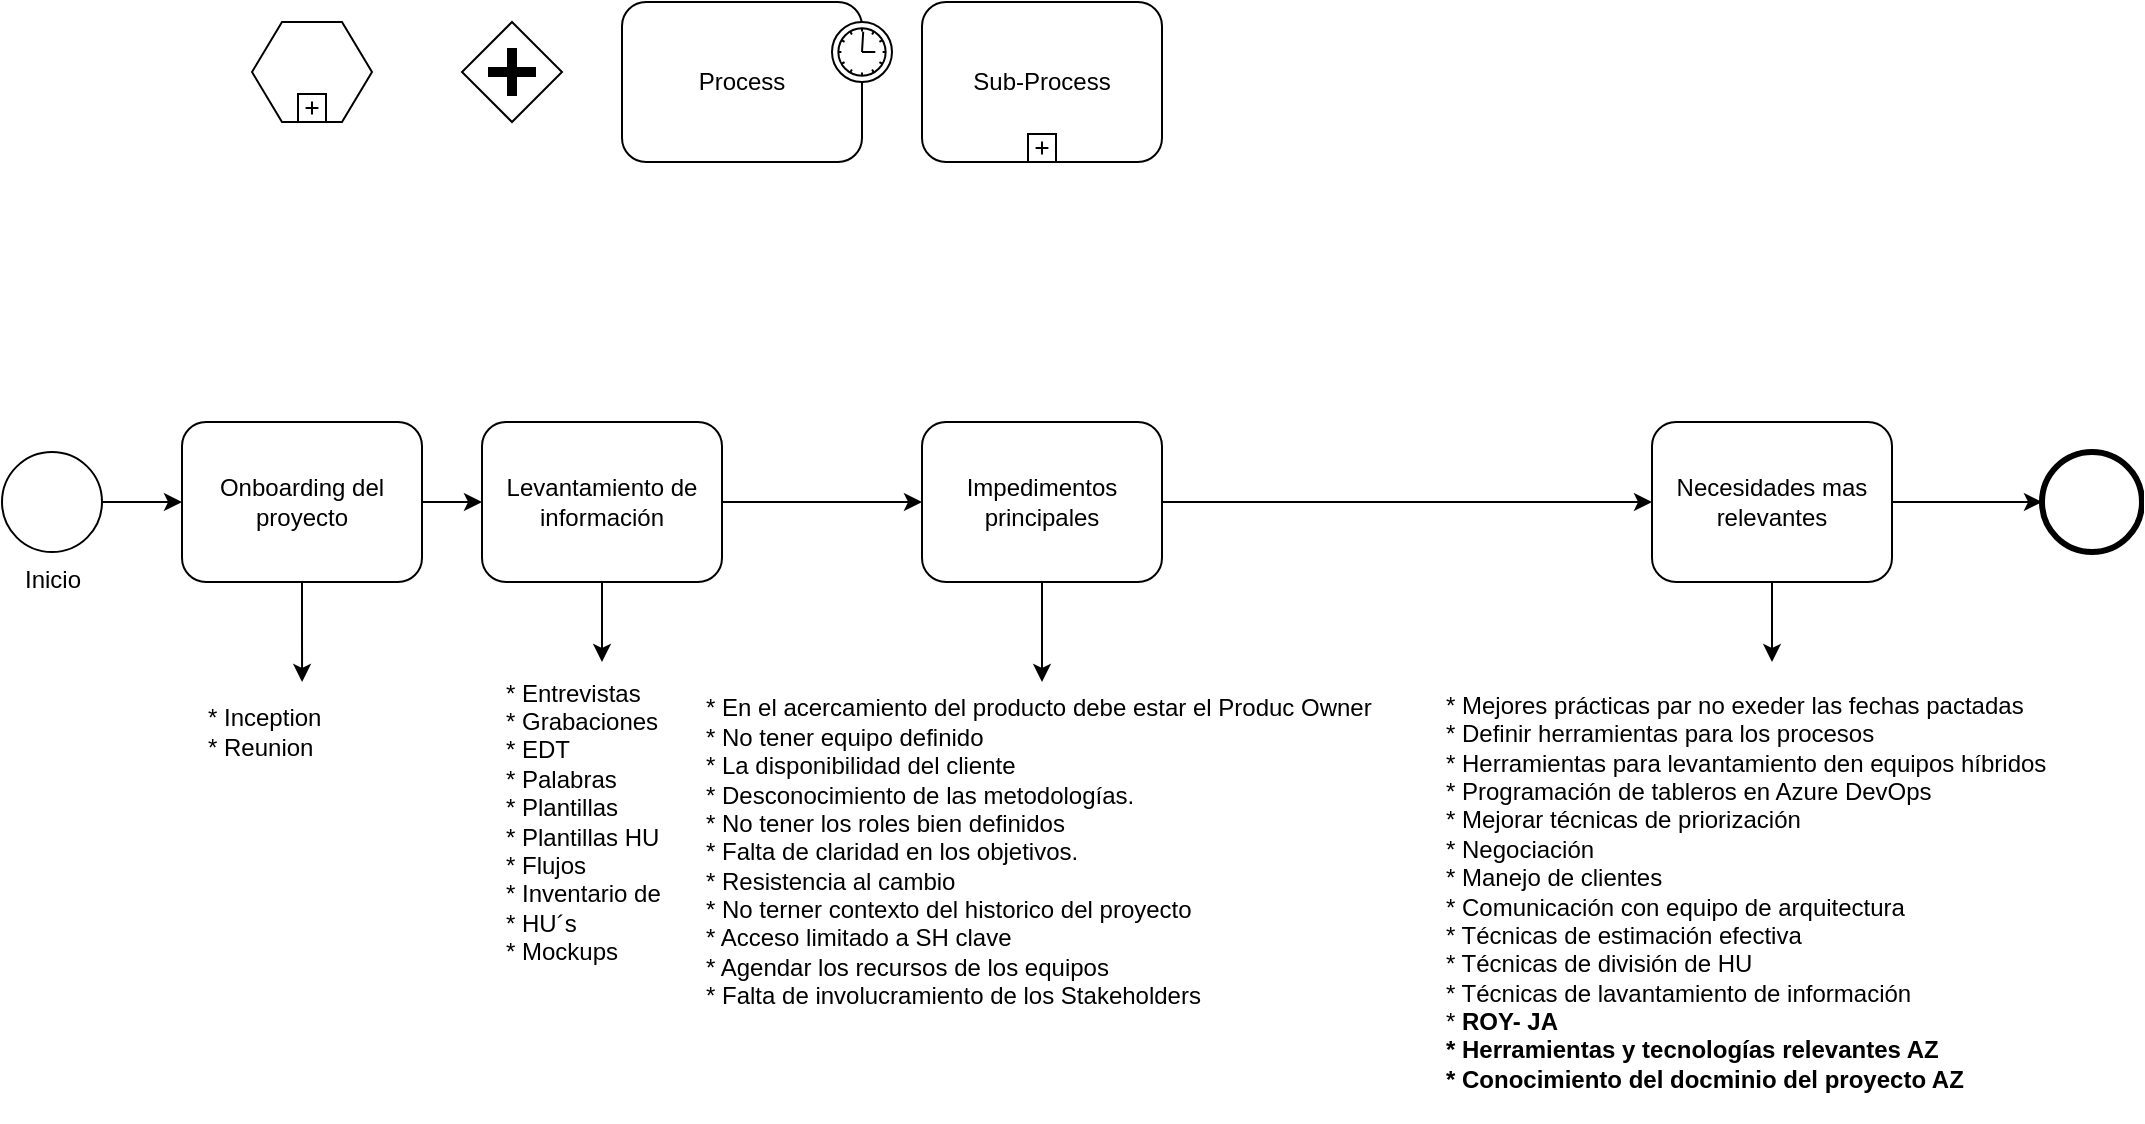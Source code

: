 <mxfile version="24.0.5" type="github">
  <diagram name="Page-1" id="2a216829-ef6e-dabb-86c1-c78162f3ba2b">
    <mxGraphModel dx="1050" dy="522" grid="1" gridSize="10" guides="1" tooltips="1" connect="1" arrows="1" fold="1" page="1" pageScale="1" pageWidth="850" pageHeight="1100" background="none" math="0" shadow="0">
      <root>
        <mxCell id="0" />
        <mxCell id="1" parent="0" />
        <mxCell id="7a84cebc1def654-1" value="Inicio" style="shape=mxgraph.bpmn.shape;html=1;verticalLabelPosition=bottom;labelBackgroundColor=#ffffff;verticalAlign=top;perimeter=ellipsePerimeter;outline=standard;symbol=general;" parent="1" vertex="1">
          <mxGeometry x="180" y="265" width="50" height="50" as="geometry" />
        </mxCell>
        <mxCell id="HhnjDnrRHoJhrcMX9eX--3" value="" style="edgeStyle=orthogonalEdgeStyle;rounded=0;orthogonalLoop=1;jettySize=auto;html=1;" edge="1" parent="1" source="7a84cebc1def654-2" target="XPibh4w8N29Os2AbqoBM-4">
          <mxGeometry relative="1" as="geometry" />
        </mxCell>
        <mxCell id="7a84cebc1def654-2" value="Onboarding del proyecto" style="shape=ext;rounded=1;html=1;whiteSpace=wrap;" parent="1" vertex="1">
          <mxGeometry x="270" y="250" width="120" height="80" as="geometry" />
        </mxCell>
        <mxCell id="b9IbPptkN82zuu75mszw-3" value="" style="edgeStyle=orthogonalEdgeStyle;rounded=0;orthogonalLoop=1;jettySize=auto;html=1;" parent="1" source="7a84cebc1def654-3" target="b9IbPptkN82zuu75mszw-2" edge="1">
          <mxGeometry relative="1" as="geometry" />
        </mxCell>
        <mxCell id="7a84cebc1def654-3" value="Levantamiento de información" style="shape=ext;rounded=1;html=1;whiteSpace=wrap;" parent="1" vertex="1">
          <mxGeometry x="420" y="250" width="120" height="80" as="geometry" />
        </mxCell>
        <mxCell id="7a84cebc1def654-6" value="" style="shape=hexagon;whiteSpace=wrap;html=1;perimeter=hexagonPerimeter;" parent="1" vertex="1">
          <mxGeometry x="305" y="50" width="60" height="50" as="geometry" />
        </mxCell>
        <mxCell id="7a84cebc1def654-7" value="" style="html=1;shape=plus;" parent="7a84cebc1def654-6" vertex="1">
          <mxGeometry x="0.5" y="1" width="14" height="14" relative="1" as="geometry">
            <mxPoint x="-7" y="-14" as="offset" />
          </mxGeometry>
        </mxCell>
        <mxCell id="7a84cebc1def654-26" value="" style="shape=mxgraph.bpmn.shape;html=1;verticalLabelPosition=bottom;labelBackgroundColor=#ffffff;verticalAlign=top;perimeter=ellipsePerimeter;outline=end;symbol=general;" parent="1" vertex="1">
          <mxGeometry x="1200" y="265.0" width="50" height="50" as="geometry" />
        </mxCell>
        <mxCell id="7a84cebc1def654-36" style="edgeStyle=orthogonalEdgeStyle;rounded=0;html=1;jettySize=auto;orthogonalLoop=1;" parent="1" source="7a84cebc1def654-1" target="7a84cebc1def654-2" edge="1">
          <mxGeometry relative="1" as="geometry" />
        </mxCell>
        <mxCell id="7a84cebc1def654-39" style="edgeStyle=orthogonalEdgeStyle;rounded=0;html=1;jettySize=auto;orthogonalLoop=1;" parent="1" source="7a84cebc1def654-2" target="7a84cebc1def654-3" edge="1">
          <mxGeometry relative="1" as="geometry" />
        </mxCell>
        <mxCell id="7a84cebc1def654-47" style="edgeStyle=orthogonalEdgeStyle;rounded=0;html=1;jettySize=auto;orthogonalLoop=1;entryX=0.5;entryY=0;entryDx=0;entryDy=0;" parent="1" source="7a84cebc1def654-3" target="XPibh4w8N29Os2AbqoBM-10" edge="1">
          <mxGeometry relative="1" as="geometry">
            <mxPoint x="630" y="370" as="targetPoint" />
          </mxGeometry>
        </mxCell>
        <mxCell id="XPibh4w8N29Os2AbqoBM-4" value="* Inception&lt;div&gt;* Reunion&lt;/div&gt;" style="text;html=1;align=left;verticalAlign=middle;whiteSpace=wrap;rounded=0;" parent="1" vertex="1">
          <mxGeometry x="281.25" y="380" width="97.5" height="50" as="geometry" />
        </mxCell>
        <mxCell id="XPibh4w8N29Os2AbqoBM-5" value="" style="shape=mxgraph.bpmn.shape;html=1;verticalLabelPosition=bottom;labelBackgroundColor=#ffffff;verticalAlign=top;perimeter=rhombusPerimeter;background=gateway;outline=none;symbol=parallelGw;" parent="1" vertex="1">
          <mxGeometry x="410" y="50" width="50" height="50" as="geometry" />
        </mxCell>
        <mxCell id="XPibh4w8N29Os2AbqoBM-6" value="Process" style="html=1;whiteSpace=wrap;rounded=1;" parent="1" vertex="1">
          <mxGeometry x="490" y="40" width="120" height="80" as="geometry" />
        </mxCell>
        <mxCell id="XPibh4w8N29Os2AbqoBM-7" value="" style="shape=mxgraph.bpmn.timer_start;perimeter=ellipsePerimeter;html=1;labelPosition=right;labelBackgroundColor=#ffffff;align=left;" parent="XPibh4w8N29Os2AbqoBM-6" vertex="1">
          <mxGeometry x="1" width="30" height="30" relative="1" as="geometry">
            <mxPoint x="-15" y="10" as="offset" />
          </mxGeometry>
        </mxCell>
        <mxCell id="XPibh4w8N29Os2AbqoBM-8" value="Sub-Process" style="html=1;whiteSpace=wrap;rounded=1;" parent="1" vertex="1">
          <mxGeometry x="640" y="40" width="120" height="80" as="geometry" />
        </mxCell>
        <mxCell id="XPibh4w8N29Os2AbqoBM-9" value="" style="html=1;shape=plus;" parent="XPibh4w8N29Os2AbqoBM-8" vertex="1">
          <mxGeometry x="0.5" y="1" width="14" height="14" relative="1" as="geometry">
            <mxPoint x="-7" y="-14" as="offset" />
          </mxGeometry>
        </mxCell>
        <mxCell id="XPibh4w8N29Os2AbqoBM-10" value="&lt;font style=&quot;vertical-align: inherit;&quot;&gt;&lt;font style=&quot;vertical-align: inherit;&quot;&gt;&lt;font style=&quot;vertical-align: inherit;&quot;&gt;&lt;font style=&quot;vertical-align: inherit;&quot;&gt;&lt;font style=&quot;vertical-align: inherit;&quot;&gt;&lt;font style=&quot;vertical-align: inherit;&quot;&gt;* Entrevistas&lt;/font&gt;&lt;/font&gt;&lt;/font&gt;&lt;/font&gt;&lt;/font&gt;&lt;/font&gt;&lt;div&gt;&lt;font style=&quot;vertical-align: inherit;&quot;&gt;&lt;font style=&quot;vertical-align: inherit;&quot;&gt;&lt;font style=&quot;vertical-align: inherit;&quot;&gt;&lt;font style=&quot;vertical-align: inherit;&quot;&gt;&lt;font style=&quot;vertical-align: inherit;&quot;&gt;&lt;font style=&quot;vertical-align: inherit;&quot;&gt;* Grabaciones&lt;/font&gt;&lt;/font&gt;&lt;/font&gt;&lt;/font&gt;&lt;/font&gt;&lt;/font&gt;&lt;/div&gt;&lt;div&gt;&lt;font style=&quot;vertical-align: inherit;&quot;&gt;&lt;font style=&quot;vertical-align: inherit;&quot;&gt;&lt;font style=&quot;vertical-align: inherit;&quot;&gt;&lt;font style=&quot;vertical-align: inherit;&quot;&gt;&lt;font style=&quot;vertical-align: inherit;&quot;&gt;&lt;font style=&quot;vertical-align: inherit;&quot;&gt;* EDT&lt;/font&gt;&lt;/font&gt;&lt;/font&gt;&lt;/font&gt;&lt;/font&gt;&lt;/font&gt;&lt;/div&gt;&lt;div&gt;&lt;font style=&quot;vertical-align: inherit;&quot;&gt;&lt;font style=&quot;vertical-align: inherit;&quot;&gt;&lt;font style=&quot;vertical-align: inherit;&quot;&gt;&lt;font style=&quot;vertical-align: inherit;&quot;&gt;&lt;font style=&quot;vertical-align: inherit;&quot;&gt;&lt;font style=&quot;vertical-align: inherit;&quot;&gt;* Palabras&amp;nbsp;&lt;/font&gt;&lt;/font&gt;&lt;/font&gt;&lt;/font&gt;&lt;/font&gt;&lt;/font&gt;&lt;/div&gt;&lt;div&gt;&lt;font style=&quot;vertical-align: inherit;&quot;&gt;&lt;font style=&quot;vertical-align: inherit;&quot;&gt;&lt;font style=&quot;vertical-align: inherit;&quot;&gt;&lt;font style=&quot;vertical-align: inherit;&quot;&gt;&lt;font style=&quot;vertical-align: inherit;&quot;&gt;&lt;font style=&quot;vertical-align: inherit;&quot;&gt;* Plantillas&lt;/font&gt;&lt;/font&gt;&lt;/font&gt;&lt;/font&gt;&lt;/font&gt;&lt;/font&gt;&lt;/div&gt;&lt;div&gt;&lt;font style=&quot;vertical-align: inherit;&quot;&gt;&lt;font style=&quot;vertical-align: inherit;&quot;&gt;&lt;font style=&quot;vertical-align: inherit;&quot;&gt;&lt;font style=&quot;vertical-align: inherit;&quot;&gt;&lt;font style=&quot;vertical-align: inherit;&quot;&gt;&lt;font style=&quot;vertical-align: inherit;&quot;&gt;* Plantillas HU&lt;/font&gt;&lt;/font&gt;&lt;/font&gt;&lt;/font&gt;&lt;/font&gt;&lt;/font&gt;&lt;/div&gt;&lt;div&gt;&lt;font style=&quot;vertical-align: inherit;&quot;&gt;&lt;font style=&quot;vertical-align: inherit;&quot;&gt;&lt;font style=&quot;vertical-align: inherit;&quot;&gt;&lt;font style=&quot;vertical-align: inherit;&quot;&gt;&lt;font style=&quot;vertical-align: inherit;&quot;&gt;&lt;font style=&quot;vertical-align: inherit;&quot;&gt;* Flujos&lt;/font&gt;&lt;/font&gt;&lt;/font&gt;&lt;/font&gt;&lt;/font&gt;&lt;/font&gt;&lt;/div&gt;&lt;div&gt;&lt;font style=&quot;vertical-align: inherit;&quot;&gt;&lt;font style=&quot;vertical-align: inherit;&quot;&gt;&lt;font style=&quot;vertical-align: inherit;&quot;&gt;&lt;font style=&quot;vertical-align: inherit;&quot;&gt;&lt;font style=&quot;vertical-align: inherit;&quot;&gt;&lt;font style=&quot;vertical-align: inherit;&quot;&gt;* Inventario de&amp;nbsp;&amp;nbsp;&lt;/font&gt;&lt;/font&gt;&lt;/font&gt;&lt;/font&gt;&lt;/font&gt;&lt;/font&gt;&lt;/div&gt;&lt;div&gt;&lt;font style=&quot;vertical-align: inherit;&quot;&gt;&lt;font style=&quot;vertical-align: inherit;&quot;&gt;&lt;font style=&quot;vertical-align: inherit;&quot;&gt;&lt;font style=&quot;vertical-align: inherit;&quot;&gt;&lt;font style=&quot;vertical-align: inherit;&quot;&gt;&lt;font style=&quot;vertical-align: inherit;&quot;&gt;* HU´s&lt;/font&gt;&lt;/font&gt;&lt;/font&gt;&lt;/font&gt;&lt;/font&gt;&lt;/font&gt;&lt;/div&gt;&lt;div&gt;&lt;font style=&quot;vertical-align: inherit;&quot;&gt;&lt;font style=&quot;vertical-align: inherit;&quot;&gt;&lt;font style=&quot;vertical-align: inherit;&quot;&gt;&lt;font style=&quot;vertical-align: inherit;&quot;&gt;&lt;font style=&quot;vertical-align: inherit;&quot;&gt;&lt;font style=&quot;vertical-align: inherit;&quot;&gt;&lt;font style=&quot;vertical-align: inherit;&quot;&gt;&lt;font style=&quot;vertical-align: inherit;&quot;&gt;* Mockups&lt;/font&gt;&lt;/font&gt;&lt;/font&gt;&lt;/font&gt;&lt;/font&gt;&lt;/font&gt;&lt;/font&gt;&lt;/font&gt;&lt;/div&gt;" style="text;html=1;align=left;verticalAlign=middle;whiteSpace=wrap;rounded=0;" parent="1" vertex="1">
          <mxGeometry x="430" y="370" width="100" height="160" as="geometry" />
        </mxCell>
        <mxCell id="b9IbPptkN82zuu75mszw-5" style="edgeStyle=orthogonalEdgeStyle;rounded=0;orthogonalLoop=1;jettySize=auto;html=1;" parent="1" source="b9IbPptkN82zuu75mszw-2" target="b9IbPptkN82zuu75mszw-4" edge="1">
          <mxGeometry relative="1" as="geometry" />
        </mxCell>
        <mxCell id="b9IbPptkN82zuu75mszw-7" value="" style="edgeStyle=orthogonalEdgeStyle;rounded=0;orthogonalLoop=1;jettySize=auto;html=1;" parent="1" source="b9IbPptkN82zuu75mszw-2" target="b9IbPptkN82zuu75mszw-6" edge="1">
          <mxGeometry relative="1" as="geometry" />
        </mxCell>
        <mxCell id="b9IbPptkN82zuu75mszw-2" value="Impedimentos principales" style="shape=ext;rounded=1;html=1;whiteSpace=wrap;" parent="1" vertex="1">
          <mxGeometry x="640" y="250" width="120" height="80" as="geometry" />
        </mxCell>
        <mxCell id="b9IbPptkN82zuu75mszw-4" value="&lt;div&gt;&lt;span style=&quot;background-color: initial;&quot;&gt;* En el acercamiento del producto debe estar el Produc Owner&lt;/span&gt;&lt;br&gt;&lt;/div&gt;&lt;font style=&quot;vertical-align: inherit;&quot;&gt;&lt;font style=&quot;vertical-align: inherit;&quot;&gt;&lt;div&gt;&lt;span style=&quot;background-color: initial;&quot;&gt;* No tener equipo definido&lt;/span&gt;&lt;br&gt;&lt;/div&gt;&lt;/font&gt;&lt;/font&gt;&lt;div&gt;&lt;font style=&quot;vertical-align: inherit;&quot;&gt;&lt;font style=&quot;vertical-align: inherit;&quot;&gt;* La disponibilidad del cliente&lt;/font&gt;&lt;/font&gt;&lt;/div&gt;&lt;div&gt;&lt;font style=&quot;vertical-align: inherit;&quot;&gt;&lt;font style=&quot;vertical-align: inherit;&quot;&gt;* Desconocimiento de las metodologías.&lt;/font&gt;&lt;/font&gt;&lt;/div&gt;&lt;div&gt;&lt;font style=&quot;vertical-align: inherit;&quot;&gt;&lt;font style=&quot;vertical-align: inherit;&quot;&gt;* No tener los roles bien definidos&lt;/font&gt;&lt;/font&gt;&lt;/div&gt;&lt;div&gt;&lt;font style=&quot;vertical-align: inherit;&quot;&gt;&lt;font style=&quot;vertical-align: inherit;&quot;&gt;* Falta de claridad en los objetivos.&lt;/font&gt;&lt;/font&gt;&lt;/div&gt;&lt;div&gt;&lt;font style=&quot;vertical-align: inherit;&quot;&gt;&lt;font style=&quot;vertical-align: inherit;&quot;&gt;* Resistencia al cambio&lt;/font&gt;&lt;/font&gt;&lt;/div&gt;&lt;div&gt;&lt;font style=&quot;vertical-align: inherit;&quot;&gt;&lt;font style=&quot;vertical-align: inherit;&quot;&gt;* No terner contexto del historico del proyecto&amp;nbsp;&lt;/font&gt;&lt;/font&gt;&lt;/div&gt;&lt;div&gt;&lt;font style=&quot;vertical-align: inherit;&quot;&gt;&lt;font style=&quot;vertical-align: inherit;&quot;&gt;* Acceso limitado a SH clave&lt;/font&gt;&lt;/font&gt;&lt;/div&gt;&lt;div&gt;&lt;font style=&quot;vertical-align: inherit;&quot;&gt;&lt;font style=&quot;vertical-align: inherit;&quot;&gt;* Agendar los recursos de los equipos&lt;/font&gt;&lt;/font&gt;&lt;/div&gt;&lt;div&gt;&lt;font style=&quot;vertical-align: inherit;&quot;&gt;&lt;font style=&quot;vertical-align: inherit;&quot;&gt;* Falta de involucramiento de los Stakeholders&lt;/font&gt;&lt;/font&gt;&lt;/div&gt;" style="text;html=1;align=left;verticalAlign=middle;whiteSpace=wrap;rounded=0;" parent="1" vertex="1">
          <mxGeometry x="530" y="380" width="340" height="170" as="geometry" />
        </mxCell>
        <mxCell id="b9IbPptkN82zuu75mszw-9" style="edgeStyle=orthogonalEdgeStyle;rounded=0;orthogonalLoop=1;jettySize=auto;html=1;" parent="1" source="b9IbPptkN82zuu75mszw-6" target="b9IbPptkN82zuu75mszw-8" edge="1">
          <mxGeometry relative="1" as="geometry" />
        </mxCell>
        <mxCell id="b9IbPptkN82zuu75mszw-10" value="" style="edgeStyle=orthogonalEdgeStyle;rounded=0;orthogonalLoop=1;jettySize=auto;html=1;" parent="1" source="b9IbPptkN82zuu75mszw-6" target="7a84cebc1def654-26" edge="1">
          <mxGeometry relative="1" as="geometry" />
        </mxCell>
        <mxCell id="b9IbPptkN82zuu75mszw-6" value="Necesidades mas relevantes" style="shape=ext;rounded=1;html=1;whiteSpace=wrap;" parent="1" vertex="1">
          <mxGeometry x="1005" y="250" width="120" height="80" as="geometry" />
        </mxCell>
        <mxCell id="b9IbPptkN82zuu75mszw-8" value="* Mejores prácticas par no exeder las fechas pactadas&lt;div&gt;* Definir herramientas para los procesos&lt;/div&gt;&lt;div&gt;* Herramientas para levantamiento den equipos híbridos&lt;/div&gt;&lt;div&gt;* Programación de tableros en Azure DevOps&lt;/div&gt;&lt;div&gt;* Mejorar técnicas de priorización&lt;/div&gt;&lt;div&gt;* Negociación&lt;/div&gt;&lt;div&gt;* Manejo de clientes&lt;/div&gt;&lt;div&gt;* Comunicación con equipo de arquitectura&lt;/div&gt;&lt;div&gt;* Técnicas de estimación efectiva&lt;/div&gt;&lt;div&gt;* Técnicas de división de HU&lt;/div&gt;&lt;div&gt;* Técnicas de lavantamiento de información&lt;/div&gt;&lt;div&gt;*&lt;b&gt; ROY- JA&lt;/b&gt;&lt;/div&gt;&lt;div&gt;&lt;b&gt;* Herramientas y tecnologías relevantes AZ&lt;/b&gt;&lt;/div&gt;&lt;div&gt;&lt;b&gt;* Conocimiento del docminio del proyecto AZ&lt;/b&gt;&lt;/div&gt;" style="text;html=1;align=left;verticalAlign=middle;whiteSpace=wrap;rounded=0;" parent="1" vertex="1">
          <mxGeometry x="900" y="370" width="330" height="230" as="geometry" />
        </mxCell>
      </root>
    </mxGraphModel>
  </diagram>
</mxfile>
